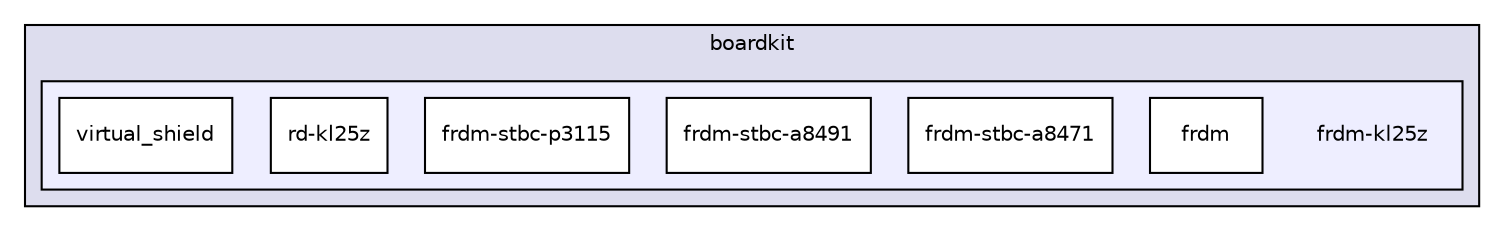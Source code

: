 digraph "boardkit/frdm-kl25z" {
  compound=true
  node [ fontsize="10", fontname="Helvetica"];
  edge [ labelfontsize="10", labelfontname="Helvetica"];
  subgraph clusterdir_6994211064bad48d3d63a6227f5100d6 {
    graph [ bgcolor="#ddddee", pencolor="black", label="boardkit" fontname="Helvetica", fontsize="10", URL="dir_6994211064bad48d3d63a6227f5100d6.html"]
  subgraph clusterdir_f2aadd68a764bb6133fbd87649d632b2 {
    graph [ bgcolor="#eeeeff", pencolor="black", label="" URL="dir_f2aadd68a764bb6133fbd87649d632b2.html"];
    dir_f2aadd68a764bb6133fbd87649d632b2 [shape=plaintext label="frdm-kl25z"];
    dir_c65ec8d46555442672cae3bf87b01bd9 [shape=box label="frdm" color="black" fillcolor="white" style="filled" URL="dir_c65ec8d46555442672cae3bf87b01bd9.html"];
    dir_54eb647d12bc0a5306a611726d08cf3b [shape=box label="frdm-stbc-a8471" color="black" fillcolor="white" style="filled" URL="dir_54eb647d12bc0a5306a611726d08cf3b.html"];
    dir_47851bfa6a51edca62284cee01cd508d [shape=box label="frdm-stbc-a8491" color="black" fillcolor="white" style="filled" URL="dir_47851bfa6a51edca62284cee01cd508d.html"];
    dir_38198e8a248fc4a9daff2f3fa18ebdd5 [shape=box label="frdm-stbc-p3115" color="black" fillcolor="white" style="filled" URL="dir_38198e8a248fc4a9daff2f3fa18ebdd5.html"];
    dir_42cad9d316ff4a9127b562622aa96f88 [shape=box label="rd-kl25z" color="black" fillcolor="white" style="filled" URL="dir_42cad9d316ff4a9127b562622aa96f88.html"];
    dir_45282fe24c883874334edc5701108d6d [shape=box label="virtual_shield" color="black" fillcolor="white" style="filled" URL="dir_45282fe24c883874334edc5701108d6d.html"];
  }
  }
}

